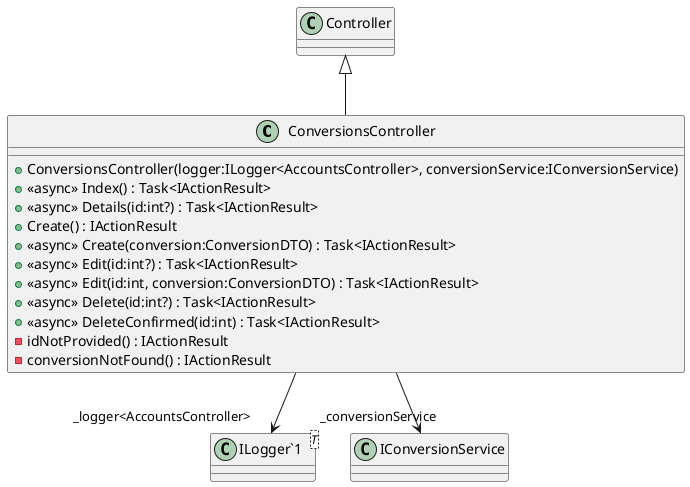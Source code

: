 @startuml
class ConversionsController {
    + ConversionsController(logger:ILogger<AccountsController>, conversionService:IConversionService)
    + <<async>> Index() : Task<IActionResult>
    + <<async>> Details(id:int?) : Task<IActionResult>
    + Create() : IActionResult
    + <<async>> Create(conversion:ConversionDTO) : Task<IActionResult>
    + <<async>> Edit(id:int?) : Task<IActionResult>
    + <<async>> Edit(id:int, conversion:ConversionDTO) : Task<IActionResult>
    + <<async>> Delete(id:int?) : Task<IActionResult>
    + <<async>> DeleteConfirmed(id:int) : Task<IActionResult>
    - idNotProvided() : IActionResult
    - conversionNotFound() : IActionResult
}
class "ILogger`1"<T> {
}
Controller <|-- ConversionsController
ConversionsController --> "_logger<AccountsController>" "ILogger`1"
ConversionsController --> "_conversionService" IConversionService
@enduml
